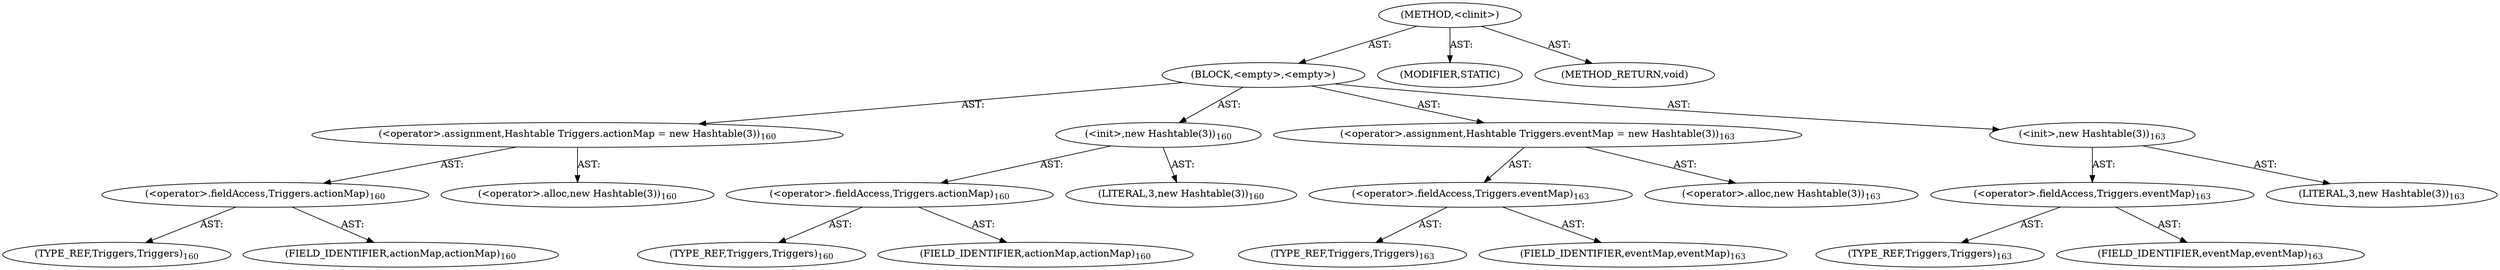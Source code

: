 digraph "&lt;clinit&gt;" {  
"111669149705" [label = <(METHOD,&lt;clinit&gt;)> ]
"25769803792" [label = <(BLOCK,&lt;empty&gt;,&lt;empty&gt;)> ]
"30064771143" [label = <(&lt;operator&gt;.assignment,Hashtable Triggers.actionMap = new Hashtable(3))<SUB>160</SUB>> ]
"30064771144" [label = <(&lt;operator&gt;.fieldAccess,Triggers.actionMap)<SUB>160</SUB>> ]
"180388626438" [label = <(TYPE_REF,Triggers,Triggers)<SUB>160</SUB>> ]
"55834574868" [label = <(FIELD_IDENTIFIER,actionMap,actionMap)<SUB>160</SUB>> ]
"30064771145" [label = <(&lt;operator&gt;.alloc,new Hashtable(3))<SUB>160</SUB>> ]
"30064771146" [label = <(&lt;init&gt;,new Hashtable(3))<SUB>160</SUB>> ]
"30064771147" [label = <(&lt;operator&gt;.fieldAccess,Triggers.actionMap)<SUB>160</SUB>> ]
"180388626439" [label = <(TYPE_REF,Triggers,Triggers)<SUB>160</SUB>> ]
"55834574869" [label = <(FIELD_IDENTIFIER,actionMap,actionMap)<SUB>160</SUB>> ]
"90194313227" [label = <(LITERAL,3,new Hashtable(3))<SUB>160</SUB>> ]
"30064771148" [label = <(&lt;operator&gt;.assignment,Hashtable Triggers.eventMap = new Hashtable(3))<SUB>163</SUB>> ]
"30064771149" [label = <(&lt;operator&gt;.fieldAccess,Triggers.eventMap)<SUB>163</SUB>> ]
"180388626440" [label = <(TYPE_REF,Triggers,Triggers)<SUB>163</SUB>> ]
"55834574870" [label = <(FIELD_IDENTIFIER,eventMap,eventMap)<SUB>163</SUB>> ]
"30064771150" [label = <(&lt;operator&gt;.alloc,new Hashtable(3))<SUB>163</SUB>> ]
"30064771151" [label = <(&lt;init&gt;,new Hashtable(3))<SUB>163</SUB>> ]
"30064771152" [label = <(&lt;operator&gt;.fieldAccess,Triggers.eventMap)<SUB>163</SUB>> ]
"180388626441" [label = <(TYPE_REF,Triggers,Triggers)<SUB>163</SUB>> ]
"55834574871" [label = <(FIELD_IDENTIFIER,eventMap,eventMap)<SUB>163</SUB>> ]
"90194313228" [label = <(LITERAL,3,new Hashtable(3))<SUB>163</SUB>> ]
"133143986204" [label = <(MODIFIER,STATIC)> ]
"128849018889" [label = <(METHOD_RETURN,void)> ]
  "111669149705" -> "25769803792"  [ label = "AST: "] 
  "111669149705" -> "133143986204"  [ label = "AST: "] 
  "111669149705" -> "128849018889"  [ label = "AST: "] 
  "25769803792" -> "30064771143"  [ label = "AST: "] 
  "25769803792" -> "30064771146"  [ label = "AST: "] 
  "25769803792" -> "30064771148"  [ label = "AST: "] 
  "25769803792" -> "30064771151"  [ label = "AST: "] 
  "30064771143" -> "30064771144"  [ label = "AST: "] 
  "30064771143" -> "30064771145"  [ label = "AST: "] 
  "30064771144" -> "180388626438"  [ label = "AST: "] 
  "30064771144" -> "55834574868"  [ label = "AST: "] 
  "30064771146" -> "30064771147"  [ label = "AST: "] 
  "30064771146" -> "90194313227"  [ label = "AST: "] 
  "30064771147" -> "180388626439"  [ label = "AST: "] 
  "30064771147" -> "55834574869"  [ label = "AST: "] 
  "30064771148" -> "30064771149"  [ label = "AST: "] 
  "30064771148" -> "30064771150"  [ label = "AST: "] 
  "30064771149" -> "180388626440"  [ label = "AST: "] 
  "30064771149" -> "55834574870"  [ label = "AST: "] 
  "30064771151" -> "30064771152"  [ label = "AST: "] 
  "30064771151" -> "90194313228"  [ label = "AST: "] 
  "30064771152" -> "180388626441"  [ label = "AST: "] 
  "30064771152" -> "55834574871"  [ label = "AST: "] 
}

